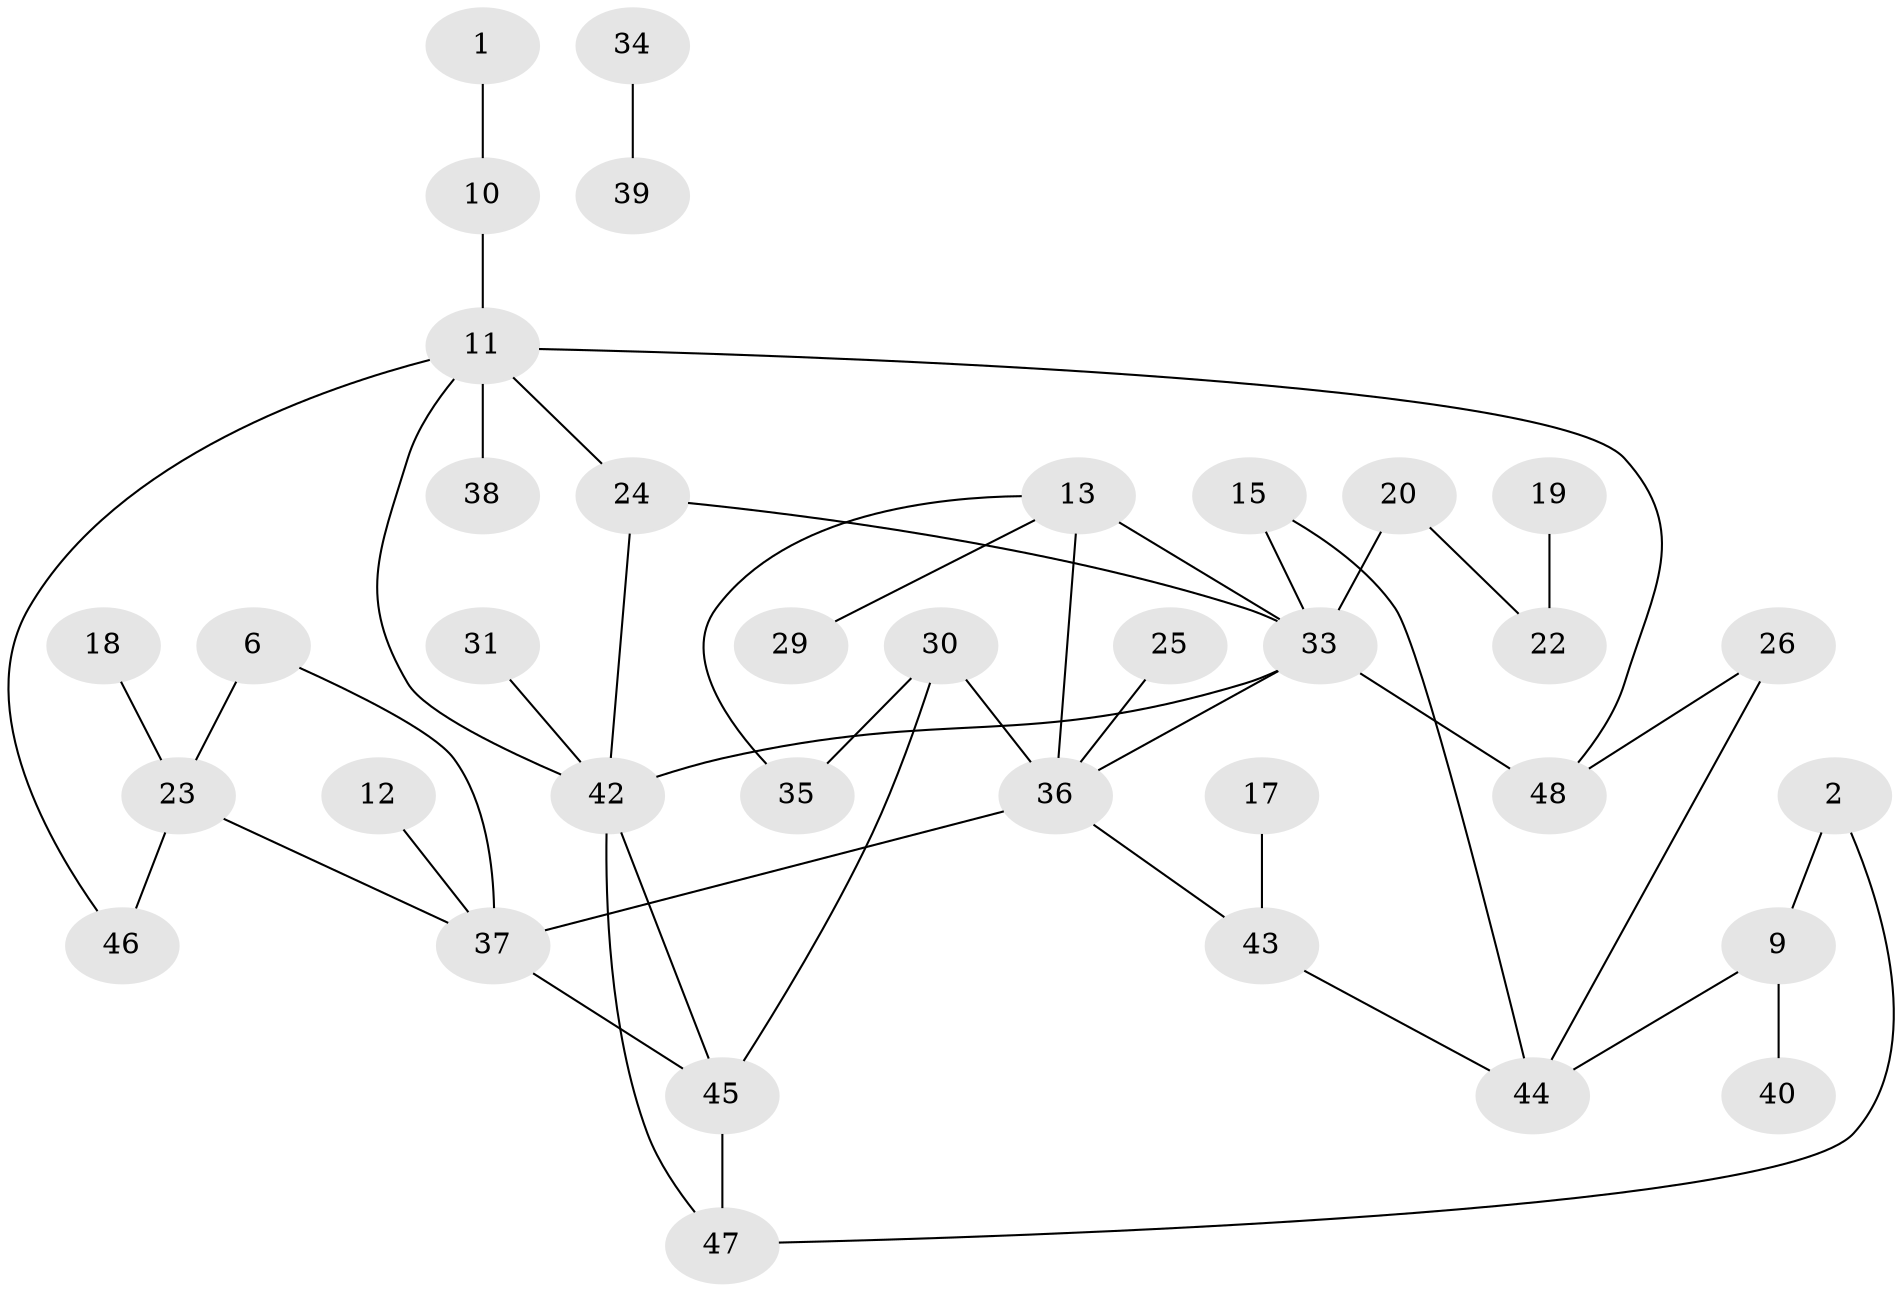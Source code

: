 // original degree distribution, {3: 0.11578947368421053, 1: 0.24210526315789474, 4: 0.16842105263157894, 2: 0.30526315789473685, 0: 0.12631578947368421, 5: 0.042105263157894736}
// Generated by graph-tools (version 1.1) at 2025/00/03/09/25 03:00:46]
// undirected, 36 vertices, 47 edges
graph export_dot {
graph [start="1"]
  node [color=gray90,style=filled];
  1;
  2;
  6;
  9;
  10;
  11;
  12;
  13;
  15;
  17;
  18;
  19;
  20;
  22;
  23;
  24;
  25;
  26;
  29;
  30;
  31;
  33;
  34;
  35;
  36;
  37;
  38;
  39;
  40;
  42;
  43;
  44;
  45;
  46;
  47;
  48;
  1 -- 10 [weight=1.0];
  2 -- 9 [weight=1.0];
  2 -- 47 [weight=1.0];
  6 -- 23 [weight=1.0];
  6 -- 37 [weight=1.0];
  9 -- 40 [weight=1.0];
  9 -- 44 [weight=1.0];
  10 -- 11 [weight=1.0];
  11 -- 24 [weight=1.0];
  11 -- 38 [weight=1.0];
  11 -- 42 [weight=1.0];
  11 -- 46 [weight=1.0];
  11 -- 48 [weight=1.0];
  12 -- 37 [weight=1.0];
  13 -- 29 [weight=1.0];
  13 -- 33 [weight=3.0];
  13 -- 35 [weight=1.0];
  13 -- 36 [weight=1.0];
  15 -- 33 [weight=1.0];
  15 -- 44 [weight=1.0];
  17 -- 43 [weight=1.0];
  18 -- 23 [weight=1.0];
  19 -- 22 [weight=1.0];
  20 -- 22 [weight=1.0];
  20 -- 33 [weight=2.0];
  23 -- 37 [weight=1.0];
  23 -- 46 [weight=1.0];
  24 -- 33 [weight=1.0];
  24 -- 42 [weight=1.0];
  25 -- 36 [weight=1.0];
  26 -- 44 [weight=1.0];
  26 -- 48 [weight=1.0];
  30 -- 35 [weight=1.0];
  30 -- 36 [weight=1.0];
  30 -- 45 [weight=1.0];
  31 -- 42 [weight=1.0];
  33 -- 36 [weight=1.0];
  33 -- 42 [weight=1.0];
  33 -- 48 [weight=1.0];
  34 -- 39 [weight=1.0];
  36 -- 37 [weight=2.0];
  36 -- 43 [weight=1.0];
  37 -- 45 [weight=1.0];
  42 -- 45 [weight=1.0];
  42 -- 47 [weight=1.0];
  43 -- 44 [weight=1.0];
  45 -- 47 [weight=1.0];
}
